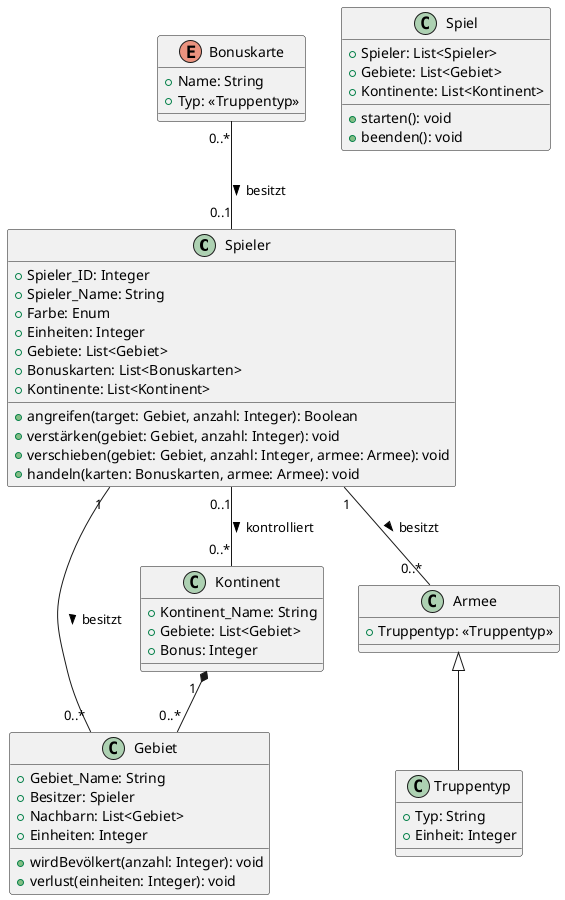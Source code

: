 @startuml

class Spieler {
    + Spieler_ID: Integer
    + Spieler_Name: String
    + Farbe: Enum
    + Einheiten: Integer
    + Gebiete: List<Gebiet>
    + Bonuskarten: List<Bonuskarten>
    + Kontinente: List<Kontinent>
    + angreifen(target: Gebiet, anzahl: Integer): Boolean
    + verstärken(gebiet: Gebiet, anzahl: Integer): void
    + verschieben(gebiet: Gebiet, anzahl: Integer, armee: Armee): void
    + handeln(karten: Bonuskarten, armee: Armee): void
}

enum Bonuskarte {
    + Name: String
    + Typ: <<Truppentyp>>
}

class Gebiet {
    + Gebiet_Name: String
    + Besitzer: Spieler
    + Nachbarn: List<Gebiet>
    + Einheiten: Integer
    + wirdBevölkert(anzahl: Integer): void
    + verlust(einheiten: Integer): void
}

class Kontinent {
    + Kontinent_Name: String
    + Gebiete: List<Gebiet>
    + Bonus: Integer
}

class Spiel {
    + Spieler: List<Spieler>
    + Gebiete: List<Gebiet>
    + Kontinente: List<Kontinent>
    + starten(): void
    + beenden(): void
}

class Armee {
    + Truppentyp: <<Truppentyp>>
}

class Truppentyp {
    + Typ: String
    + Einheit: Integer
}

Spieler "1" -- "0..*" Gebiet : besitzt >
Spieler "0..1" -- "0..*" Kontinent : kontrolliert >
Kontinent "1  " *-- "0..*" Gebiet
Armee <|-- Truppentyp
Bonuskarte "0..*" -- "0..1" Spieler : besitzt >
Spieler "1" -- "0..*" Armee : besitzt >

@enduml
